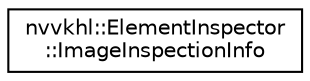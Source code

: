 digraph "Graphical Class Hierarchy"
{
 // LATEX_PDF_SIZE
  edge [fontname="Helvetica",fontsize="10",labelfontname="Helvetica",labelfontsize="10"];
  node [fontname="Helvetica",fontsize="10",shape=record];
  rankdir="LR";
  Node0 [label="nvvkhl::ElementInspector\l::ImageInspectionInfo",height=0.2,width=0.4,color="black", fillcolor="white", style="filled",URL="$structnvvkhl_1_1_element_inspector_1_1_image_inspection_info.html",tooltip=" "];
}
